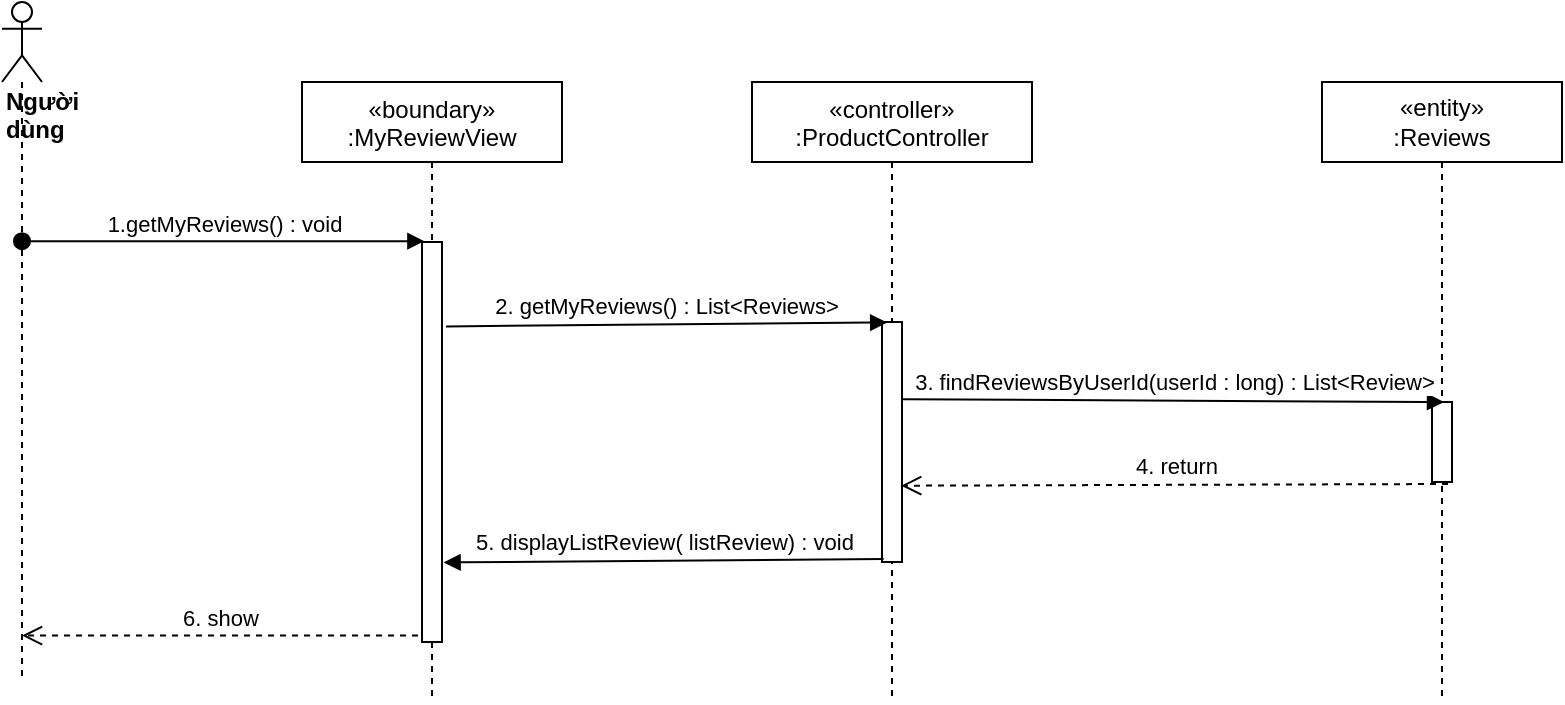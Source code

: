 <mxfile version="14.7.6" type="device"><diagram id="kgpKYQtTHZ0yAKxKKP6v" name="Page-1"><mxGraphModel dx="1038" dy="521" grid="1" gridSize="10" guides="1" tooltips="1" connect="1" arrows="1" fold="1" page="1" pageScale="1" pageWidth="850" pageHeight="1100" math="0" shadow="0"><root><mxCell id="0"/><mxCell id="1" parent="0"/><mxCell id="yrAwT9c3LckqeC45SyWD-1" value="«boundary»&#10;:MyReviewView" style="shape=umlLifeline;perimeter=lifelinePerimeter;container=1;collapsible=0;recursiveResize=0;rounded=0;shadow=0;strokeWidth=1;" parent="1" vertex="1"><mxGeometry x="200" y="80" width="130" height="310" as="geometry"/></mxCell><mxCell id="yrAwT9c3LckqeC45SyWD-6" value="" style="html=1;points=[];perimeter=orthogonalPerimeter;" parent="yrAwT9c3LckqeC45SyWD-1" vertex="1"><mxGeometry x="60" y="80" width="10" height="200" as="geometry"/></mxCell><mxCell id="yrAwT9c3LckqeC45SyWD-8" value="«controller»&#10;:ProductController" style="shape=umlLifeline;perimeter=lifelinePerimeter;container=1;collapsible=0;recursiveResize=0;rounded=0;shadow=0;strokeWidth=1;size=40;" parent="1" vertex="1"><mxGeometry x="425" y="80" width="140" height="310" as="geometry"/></mxCell><mxCell id="yrAwT9c3LckqeC45SyWD-9" value="" style="points=[];perimeter=orthogonalPerimeter;rounded=0;shadow=0;strokeWidth=1;" parent="yrAwT9c3LckqeC45SyWD-8" vertex="1"><mxGeometry x="65" y="120" width="10" height="120" as="geometry"/></mxCell><mxCell id="yrAwT9c3LckqeC45SyWD-10" value="&lt;div&gt;&lt;b&gt;Người dùng&lt;/b&gt;&lt;/div&gt;" style="shape=umlLifeline;participant=umlActor;perimeter=lifelinePerimeter;whiteSpace=wrap;html=1;container=1;collapsible=0;recursiveResize=0;verticalAlign=top;spacingTop=36;outlineConnect=0;align=left;" parent="1" vertex="1"><mxGeometry x="50" y="40" width="20" height="340" as="geometry"/></mxCell><mxCell id="yrAwT9c3LckqeC45SyWD-13" value="1.getMyReviews() : void" style="html=1;verticalAlign=bottom;startArrow=oval;startFill=1;endArrow=block;startSize=8;entryX=0.12;entryY=-0.002;entryDx=0;entryDy=0;entryPerimeter=0;" parent="1" source="yrAwT9c3LckqeC45SyWD-10" target="yrAwT9c3LckqeC45SyWD-6" edge="1"><mxGeometry width="60" relative="1" as="geometry"><mxPoint x="400" y="230" as="sourcePoint"/><mxPoint x="240" y="170" as="targetPoint"/></mxGeometry></mxCell><mxCell id="yrAwT9c3LckqeC45SyWD-14" value="&lt;span&gt;«entity»&lt;br&gt;&lt;/span&gt;:Reviews" style="shape=umlLifeline;perimeter=lifelinePerimeter;whiteSpace=wrap;html=1;container=1;collapsible=0;recursiveResize=0;outlineConnect=0;" parent="1" vertex="1"><mxGeometry x="710" y="80" width="120" height="310" as="geometry"/></mxCell><mxCell id="yrAwT9c3LckqeC45SyWD-15" value="" style="points=[];perimeter=orthogonalPerimeter;rounded=0;shadow=0;strokeWidth=1;" parent="yrAwT9c3LckqeC45SyWD-14" vertex="1"><mxGeometry x="55" y="160" width="10" height="40" as="geometry"/></mxCell><mxCell id="yrAwT9c3LckqeC45SyWD-18" value="3. findReviewsByUserId(userId : long) : List&amp;lt;Review&amp;gt;" style="html=1;verticalAlign=bottom;endArrow=block;entryX=0.6;entryY=0;entryDx=0;entryDy=0;entryPerimeter=0;exitX=1.04;exitY=0.322;exitDx=0;exitDy=0;exitPerimeter=0;" parent="1" source="yrAwT9c3LckqeC45SyWD-9" target="yrAwT9c3LckqeC45SyWD-15" edge="1"><mxGeometry width="80" relative="1" as="geometry"><mxPoint x="510" y="235" as="sourcePoint"/><mxPoint x="840" y="430" as="targetPoint"/></mxGeometry></mxCell><mxCell id="yrAwT9c3LckqeC45SyWD-19" value="4. return" style="html=1;verticalAlign=bottom;endArrow=open;dashed=1;endSize=8;exitX=0.8;exitY=1.025;exitDx=0;exitDy=0;exitPerimeter=0;entryX=0.96;entryY=0.682;entryDx=0;entryDy=0;entryPerimeter=0;" parent="1" source="yrAwT9c3LckqeC45SyWD-15" target="yrAwT9c3LckqeC45SyWD-9" edge="1"><mxGeometry relative="1" as="geometry"><mxPoint x="840" y="430" as="sourcePoint"/><mxPoint x="520" y="277" as="targetPoint"/></mxGeometry></mxCell><mxCell id="yrAwT9c3LckqeC45SyWD-23" value="2. getMyReviews() : List&amp;lt;Reviews&amp;gt;" style="html=1;verticalAlign=bottom;endArrow=block;entryX=0.26;entryY=0.002;entryDx=0;entryDy=0;entryPerimeter=0;exitX=1.2;exitY=0.211;exitDx=0;exitDy=0;exitPerimeter=0;" parent="1" source="yrAwT9c3LckqeC45SyWD-6" target="yrAwT9c3LckqeC45SyWD-9" edge="1"><mxGeometry width="80" relative="1" as="geometry"><mxPoint x="330" y="431" as="sourcePoint"/><mxPoint x="610" y="440" as="targetPoint"/></mxGeometry></mxCell><mxCell id="QIdN52QrVyu-TQgQiwKn-2" value="6. show" style="html=1;verticalAlign=bottom;endArrow=open;dashed=1;endSize=8;exitX=-0.2;exitY=0.984;exitDx=0;exitDy=0;exitPerimeter=0;" parent="1" source="yrAwT9c3LckqeC45SyWD-6" target="yrAwT9c3LckqeC45SyWD-10" edge="1"><mxGeometry relative="1" as="geometry"><mxPoint x="460" y="220" as="sourcePoint"/><mxPoint x="380" y="220" as="targetPoint"/></mxGeometry></mxCell><mxCell id="1BLhUr_lw1M93zADgRCO-1" value="5. displayListReview( listReview) : void" style="html=1;verticalAlign=bottom;endArrow=block;exitX=0.08;exitY=0.988;exitDx=0;exitDy=0;exitPerimeter=0;entryX=1.08;entryY=0.801;entryDx=0;entryDy=0;entryPerimeter=0;" edge="1" parent="1" source="yrAwT9c3LckqeC45SyWD-9" target="yrAwT9c3LckqeC45SyWD-6"><mxGeometry width="80" relative="1" as="geometry"><mxPoint x="380" y="370" as="sourcePoint"/><mxPoint x="460" y="370" as="targetPoint"/></mxGeometry></mxCell></root></mxGraphModel></diagram></mxfile>